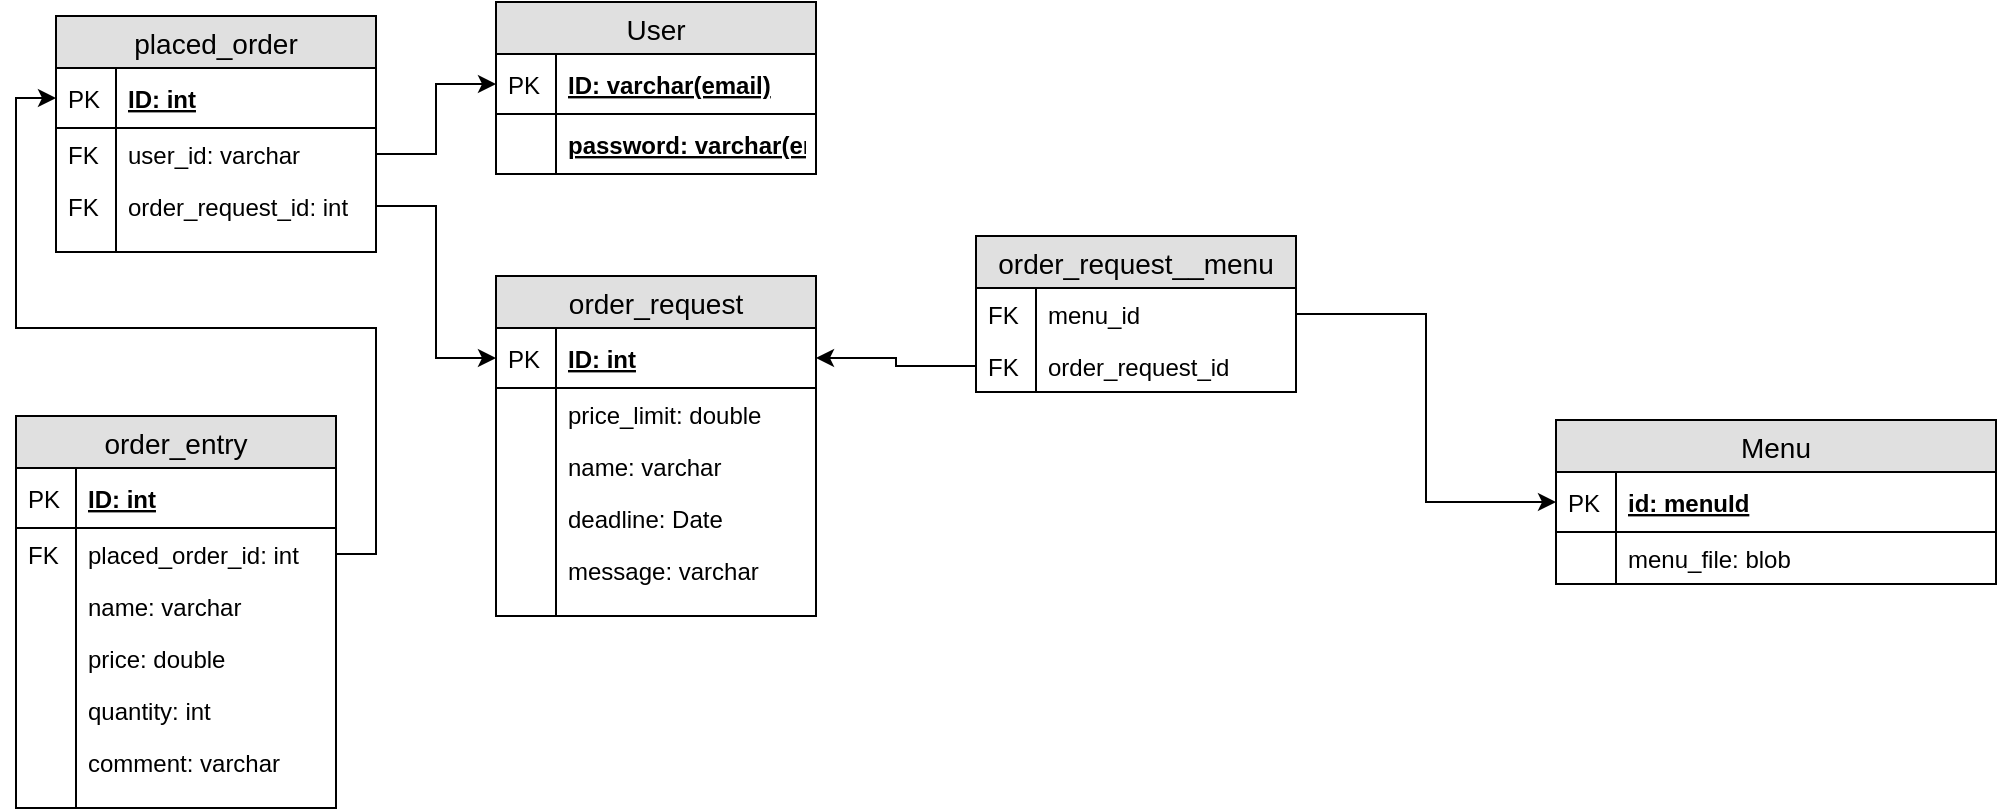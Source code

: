 <mxfile version="12.1.9" type="device" pages="1"><diagram id="2xh-vYIpcRl5wpJEt_CZ" name="Page-1"><mxGraphModel dx="1408" dy="748" grid="1" gridSize="10" guides="1" tooltips="1" connect="1" arrows="1" fold="1" page="1" pageScale="1" pageWidth="827" pageHeight="1169" math="0" shadow="0"><root><mxCell id="0"/><mxCell id="1" parent="0"/><mxCell id="ns_84J3djB_VR9h-an_I-13" value="order_request" style="swimlane;fontStyle=0;childLayout=stackLayout;horizontal=1;startSize=26;fillColor=#e0e0e0;horizontalStack=0;resizeParent=1;resizeParentMax=0;resizeLast=0;collapsible=1;marginBottom=0;swimlaneFillColor=#ffffff;align=center;fontSize=14;" parent="1" vertex="1"><mxGeometry x="410" y="350" width="160" height="170" as="geometry"/></mxCell><mxCell id="ns_84J3djB_VR9h-an_I-14" value="ID: int" style="shape=partialRectangle;top=0;left=0;right=0;bottom=1;align=left;verticalAlign=middle;fillColor=none;spacingLeft=34;spacingRight=4;overflow=hidden;rotatable=0;points=[[0,0.5],[1,0.5]];portConstraint=eastwest;dropTarget=0;fontStyle=5;fontSize=12;" parent="ns_84J3djB_VR9h-an_I-13" vertex="1"><mxGeometry y="26" width="160" height="30" as="geometry"/></mxCell><mxCell id="ns_84J3djB_VR9h-an_I-15" value="PK" style="shape=partialRectangle;top=0;left=0;bottom=0;fillColor=none;align=left;verticalAlign=middle;spacingLeft=4;spacingRight=4;overflow=hidden;rotatable=0;points=[];portConstraint=eastwest;part=1;fontSize=12;" parent="ns_84J3djB_VR9h-an_I-14" vertex="1" connectable="0"><mxGeometry width="30" height="30" as="geometry"/></mxCell><mxCell id="ns_84J3djB_VR9h-an_I-16" value="price_limit: double" style="shape=partialRectangle;top=0;left=0;right=0;bottom=0;align=left;verticalAlign=top;fillColor=none;spacingLeft=34;spacingRight=4;overflow=hidden;rotatable=0;points=[[0,0.5],[1,0.5]];portConstraint=eastwest;dropTarget=0;fontSize=12;" parent="ns_84J3djB_VR9h-an_I-13" vertex="1"><mxGeometry y="56" width="160" height="26" as="geometry"/></mxCell><mxCell id="ns_84J3djB_VR9h-an_I-17" value="" style="shape=partialRectangle;top=0;left=0;bottom=0;fillColor=none;align=left;verticalAlign=top;spacingLeft=4;spacingRight=4;overflow=hidden;rotatable=0;points=[];portConstraint=eastwest;part=1;fontSize=12;" parent="ns_84J3djB_VR9h-an_I-16" vertex="1" connectable="0"><mxGeometry width="30" height="26" as="geometry"/></mxCell><mxCell id="GUZ1P-LjKwYA0sO2U4Pq-2" value="name: varchar" style="shape=partialRectangle;top=0;left=0;right=0;bottom=0;align=left;verticalAlign=top;fillColor=none;spacingLeft=34;spacingRight=4;overflow=hidden;rotatable=0;points=[[0,0.5],[1,0.5]];portConstraint=eastwest;dropTarget=0;fontSize=12;" vertex="1" parent="ns_84J3djB_VR9h-an_I-13"><mxGeometry y="82" width="160" height="26" as="geometry"/></mxCell><mxCell id="GUZ1P-LjKwYA0sO2U4Pq-3" value="" style="shape=partialRectangle;top=0;left=0;bottom=0;fillColor=none;align=left;verticalAlign=top;spacingLeft=4;spacingRight=4;overflow=hidden;rotatable=0;points=[];portConstraint=eastwest;part=1;fontSize=12;" vertex="1" connectable="0" parent="GUZ1P-LjKwYA0sO2U4Pq-2"><mxGeometry width="30" height="26" as="geometry"/></mxCell><mxCell id="ns_84J3djB_VR9h-an_I-18" value="deadline: Date" style="shape=partialRectangle;top=0;left=0;right=0;bottom=0;align=left;verticalAlign=top;fillColor=none;spacingLeft=34;spacingRight=4;overflow=hidden;rotatable=0;points=[[0,0.5],[1,0.5]];portConstraint=eastwest;dropTarget=0;fontSize=12;" parent="ns_84J3djB_VR9h-an_I-13" vertex="1"><mxGeometry y="108" width="160" height="26" as="geometry"/></mxCell><mxCell id="ns_84J3djB_VR9h-an_I-19" value="" style="shape=partialRectangle;top=0;left=0;bottom=0;fillColor=none;align=left;verticalAlign=top;spacingLeft=4;spacingRight=4;overflow=hidden;rotatable=0;points=[];portConstraint=eastwest;part=1;fontSize=12;" parent="ns_84J3djB_VR9h-an_I-18" vertex="1" connectable="0"><mxGeometry width="30" height="26" as="geometry"/></mxCell><mxCell id="ns_84J3djB_VR9h-an_I-75" value="message: varchar" style="shape=partialRectangle;top=0;left=0;right=0;bottom=0;align=left;verticalAlign=top;fillColor=none;spacingLeft=34;spacingRight=4;overflow=hidden;rotatable=0;points=[[0,0.5],[1,0.5]];portConstraint=eastwest;dropTarget=0;fontSize=12;" parent="ns_84J3djB_VR9h-an_I-13" vertex="1"><mxGeometry y="134" width="160" height="26" as="geometry"/></mxCell><mxCell id="ns_84J3djB_VR9h-an_I-76" value="" style="shape=partialRectangle;top=0;left=0;bottom=0;fillColor=none;align=left;verticalAlign=top;spacingLeft=4;spacingRight=4;overflow=hidden;rotatable=0;points=[];portConstraint=eastwest;part=1;fontSize=12;" parent="ns_84J3djB_VR9h-an_I-75" vertex="1" connectable="0"><mxGeometry width="30" height="26" as="geometry"/></mxCell><mxCell id="ns_84J3djB_VR9h-an_I-22" value="" style="shape=partialRectangle;top=0;left=0;right=0;bottom=0;align=left;verticalAlign=top;fillColor=none;spacingLeft=34;spacingRight=4;overflow=hidden;rotatable=0;points=[[0,0.5],[1,0.5]];portConstraint=eastwest;dropTarget=0;fontSize=12;" parent="ns_84J3djB_VR9h-an_I-13" vertex="1"><mxGeometry y="160" width="160" height="10" as="geometry"/></mxCell><mxCell id="ns_84J3djB_VR9h-an_I-23" value="" style="shape=partialRectangle;top=0;left=0;bottom=0;fillColor=none;align=left;verticalAlign=top;spacingLeft=4;spacingRight=4;overflow=hidden;rotatable=0;points=[];portConstraint=eastwest;part=1;fontSize=12;" parent="ns_84J3djB_VR9h-an_I-22" vertex="1" connectable="0"><mxGeometry width="30" height="10" as="geometry"/></mxCell><mxCell id="ns_84J3djB_VR9h-an_I-24" value="order_entry" style="swimlane;fontStyle=0;childLayout=stackLayout;horizontal=1;startSize=26;fillColor=#e0e0e0;horizontalStack=0;resizeParent=1;resizeParentMax=0;resizeLast=0;collapsible=1;marginBottom=0;swimlaneFillColor=#ffffff;align=center;fontSize=14;" parent="1" vertex="1"><mxGeometry x="170" y="420" width="160" height="196" as="geometry"/></mxCell><mxCell id="ns_84J3djB_VR9h-an_I-25" value="ID: int" style="shape=partialRectangle;top=0;left=0;right=0;bottom=1;align=left;verticalAlign=middle;fillColor=none;spacingLeft=34;spacingRight=4;overflow=hidden;rotatable=0;points=[[0,0.5],[1,0.5]];portConstraint=eastwest;dropTarget=0;fontStyle=5;fontSize=12;" parent="ns_84J3djB_VR9h-an_I-24" vertex="1"><mxGeometry y="26" width="160" height="30" as="geometry"/></mxCell><mxCell id="ns_84J3djB_VR9h-an_I-26" value="PK" style="shape=partialRectangle;top=0;left=0;bottom=0;fillColor=none;align=left;verticalAlign=middle;spacingLeft=4;spacingRight=4;overflow=hidden;rotatable=0;points=[];portConstraint=eastwest;part=1;fontSize=12;" parent="ns_84J3djB_VR9h-an_I-25" vertex="1" connectable="0"><mxGeometry width="30" height="30" as="geometry"/></mxCell><mxCell id="ns_84J3djB_VR9h-an_I-27" value="placed_order_id: int" style="shape=partialRectangle;top=0;left=0;right=0;bottom=0;align=left;verticalAlign=top;fillColor=none;spacingLeft=34;spacingRight=4;overflow=hidden;rotatable=0;points=[[0,0.5],[1,0.5]];portConstraint=eastwest;dropTarget=0;fontSize=12;" parent="ns_84J3djB_VR9h-an_I-24" vertex="1"><mxGeometry y="56" width="160" height="26" as="geometry"/></mxCell><mxCell id="ns_84J3djB_VR9h-an_I-28" value="FK" style="shape=partialRectangle;top=0;left=0;bottom=0;fillColor=none;align=left;verticalAlign=top;spacingLeft=4;spacingRight=4;overflow=hidden;rotatable=0;points=[];portConstraint=eastwest;part=1;fontSize=12;" parent="ns_84J3djB_VR9h-an_I-27" vertex="1" connectable="0"><mxGeometry width="30" height="26" as="geometry"/></mxCell><mxCell id="ns_84J3djB_VR9h-an_I-61" value="name: varchar" style="shape=partialRectangle;top=0;left=0;right=0;bottom=0;align=left;verticalAlign=top;fillColor=none;spacingLeft=34;spacingRight=4;overflow=hidden;rotatable=0;points=[[0,0.5],[1,0.5]];portConstraint=eastwest;dropTarget=0;fontSize=12;" parent="ns_84J3djB_VR9h-an_I-24" vertex="1"><mxGeometry y="82" width="160" height="26" as="geometry"/></mxCell><mxCell id="ns_84J3djB_VR9h-an_I-62" value="" style="shape=partialRectangle;top=0;left=0;bottom=0;fillColor=none;align=left;verticalAlign=top;spacingLeft=4;spacingRight=4;overflow=hidden;rotatable=0;points=[];portConstraint=eastwest;part=1;fontSize=12;" parent="ns_84J3djB_VR9h-an_I-61" vertex="1" connectable="0"><mxGeometry width="30" height="26" as="geometry"/></mxCell><mxCell id="ns_84J3djB_VR9h-an_I-29" value="price: double" style="shape=partialRectangle;top=0;left=0;right=0;bottom=0;align=left;verticalAlign=top;fillColor=none;spacingLeft=34;spacingRight=4;overflow=hidden;rotatable=0;points=[[0,0.5],[1,0.5]];portConstraint=eastwest;dropTarget=0;fontSize=12;" parent="ns_84J3djB_VR9h-an_I-24" vertex="1"><mxGeometry y="108" width="160" height="26" as="geometry"/></mxCell><mxCell id="ns_84J3djB_VR9h-an_I-30" value="" style="shape=partialRectangle;top=0;left=0;bottom=0;fillColor=none;align=left;verticalAlign=top;spacingLeft=4;spacingRight=4;overflow=hidden;rotatable=0;points=[];portConstraint=eastwest;part=1;fontSize=12;" parent="ns_84J3djB_VR9h-an_I-29" vertex="1" connectable="0"><mxGeometry width="30" height="26" as="geometry"/></mxCell><mxCell id="ns_84J3djB_VR9h-an_I-37" value="quantity: int" style="shape=partialRectangle;top=0;left=0;right=0;bottom=0;align=left;verticalAlign=top;fillColor=none;spacingLeft=34;spacingRight=4;overflow=hidden;rotatable=0;points=[[0,0.5],[1,0.5]];portConstraint=eastwest;dropTarget=0;fontSize=12;" parent="ns_84J3djB_VR9h-an_I-24" vertex="1"><mxGeometry y="134" width="160" height="26" as="geometry"/></mxCell><mxCell id="ns_84J3djB_VR9h-an_I-38" value="" style="shape=partialRectangle;top=0;left=0;bottom=0;fillColor=none;align=left;verticalAlign=top;spacingLeft=4;spacingRight=4;overflow=hidden;rotatable=0;points=[];portConstraint=eastwest;part=1;fontSize=12;" parent="ns_84J3djB_VR9h-an_I-37" vertex="1" connectable="0"><mxGeometry width="30" height="26" as="geometry"/></mxCell><mxCell id="ns_84J3djB_VR9h-an_I-31" value="comment: varchar" style="shape=partialRectangle;top=0;left=0;right=0;bottom=0;align=left;verticalAlign=top;fillColor=none;spacingLeft=34;spacingRight=4;overflow=hidden;rotatable=0;points=[[0,0.5],[1,0.5]];portConstraint=eastwest;dropTarget=0;fontSize=12;" parent="ns_84J3djB_VR9h-an_I-24" vertex="1"><mxGeometry y="160" width="160" height="26" as="geometry"/></mxCell><mxCell id="ns_84J3djB_VR9h-an_I-32" value="" style="shape=partialRectangle;top=0;left=0;bottom=0;fillColor=none;align=left;verticalAlign=top;spacingLeft=4;spacingRight=4;overflow=hidden;rotatable=0;points=[];portConstraint=eastwest;part=1;fontSize=12;" parent="ns_84J3djB_VR9h-an_I-31" vertex="1" connectable="0"><mxGeometry width="30" height="26" as="geometry"/></mxCell><mxCell id="ns_84J3djB_VR9h-an_I-33" value="" style="shape=partialRectangle;top=0;left=0;right=0;bottom=0;align=left;verticalAlign=top;fillColor=none;spacingLeft=34;spacingRight=4;overflow=hidden;rotatable=0;points=[[0,0.5],[1,0.5]];portConstraint=eastwest;dropTarget=0;fontSize=12;" parent="ns_84J3djB_VR9h-an_I-24" vertex="1"><mxGeometry y="186" width="160" height="10" as="geometry"/></mxCell><mxCell id="ns_84J3djB_VR9h-an_I-34" value="" style="shape=partialRectangle;top=0;left=0;bottom=0;fillColor=none;align=left;verticalAlign=top;spacingLeft=4;spacingRight=4;overflow=hidden;rotatable=0;points=[];portConstraint=eastwest;part=1;fontSize=12;" parent="ns_84J3djB_VR9h-an_I-33" vertex="1" connectable="0"><mxGeometry width="30" height="10" as="geometry"/></mxCell><mxCell id="ns_84J3djB_VR9h-an_I-39" value="placed_order" style="swimlane;fontStyle=0;childLayout=stackLayout;horizontal=1;startSize=26;fillColor=#e0e0e0;horizontalStack=0;resizeParent=1;resizeParentMax=0;resizeLast=0;collapsible=1;marginBottom=0;swimlaneFillColor=#ffffff;align=center;fontSize=14;" parent="1" vertex="1"><mxGeometry x="190" y="220" width="160" height="118" as="geometry"/></mxCell><mxCell id="ns_84J3djB_VR9h-an_I-40" value="ID: int" style="shape=partialRectangle;top=0;left=0;right=0;bottom=1;align=left;verticalAlign=middle;fillColor=none;spacingLeft=34;spacingRight=4;overflow=hidden;rotatable=0;points=[[0,0.5],[1,0.5]];portConstraint=eastwest;dropTarget=0;fontStyle=5;fontSize=12;" parent="ns_84J3djB_VR9h-an_I-39" vertex="1"><mxGeometry y="26" width="160" height="30" as="geometry"/></mxCell><mxCell id="ns_84J3djB_VR9h-an_I-41" value="PK" style="shape=partialRectangle;top=0;left=0;bottom=0;fillColor=none;align=left;verticalAlign=middle;spacingLeft=4;spacingRight=4;overflow=hidden;rotatable=0;points=[];portConstraint=eastwest;part=1;fontSize=12;" parent="ns_84J3djB_VR9h-an_I-40" vertex="1" connectable="0"><mxGeometry width="30" height="30" as="geometry"/></mxCell><mxCell id="ns_84J3djB_VR9h-an_I-42" value="user_id: varchar" style="shape=partialRectangle;top=0;left=0;right=0;bottom=0;align=left;verticalAlign=top;fillColor=none;spacingLeft=34;spacingRight=4;overflow=hidden;rotatable=0;points=[[0,0.5],[1,0.5]];portConstraint=eastwest;dropTarget=0;fontSize=12;" parent="ns_84J3djB_VR9h-an_I-39" vertex="1"><mxGeometry y="56" width="160" height="26" as="geometry"/></mxCell><mxCell id="ns_84J3djB_VR9h-an_I-43" value="FK" style="shape=partialRectangle;top=0;left=0;bottom=0;fillColor=none;align=left;verticalAlign=top;spacingLeft=4;spacingRight=4;overflow=hidden;rotatable=0;points=[];portConstraint=eastwest;part=1;fontSize=12;" parent="ns_84J3djB_VR9h-an_I-42" vertex="1" connectable="0"><mxGeometry width="30" height="26" as="geometry"/></mxCell><mxCell id="ns_84J3djB_VR9h-an_I-44" value="order_request_id: int" style="shape=partialRectangle;top=0;left=0;right=0;bottom=0;align=left;verticalAlign=top;fillColor=none;spacingLeft=34;spacingRight=4;overflow=hidden;rotatable=0;points=[[0,0.5],[1,0.5]];portConstraint=eastwest;dropTarget=0;fontSize=12;" parent="ns_84J3djB_VR9h-an_I-39" vertex="1"><mxGeometry y="82" width="160" height="26" as="geometry"/></mxCell><mxCell id="ns_84J3djB_VR9h-an_I-45" value="FK" style="shape=partialRectangle;top=0;left=0;bottom=0;fillColor=none;align=left;verticalAlign=top;spacingLeft=4;spacingRight=4;overflow=hidden;rotatable=0;points=[];portConstraint=eastwest;part=1;fontSize=12;" parent="ns_84J3djB_VR9h-an_I-44" vertex="1" connectable="0"><mxGeometry width="30" height="26" as="geometry"/></mxCell><mxCell id="ns_84J3djB_VR9h-an_I-48" value="" style="shape=partialRectangle;top=0;left=0;right=0;bottom=0;align=left;verticalAlign=top;fillColor=none;spacingLeft=34;spacingRight=4;overflow=hidden;rotatable=0;points=[[0,0.5],[1,0.5]];portConstraint=eastwest;dropTarget=0;fontSize=12;" parent="ns_84J3djB_VR9h-an_I-39" vertex="1"><mxGeometry y="108" width="160" height="10" as="geometry"/></mxCell><mxCell id="ns_84J3djB_VR9h-an_I-49" value="" style="shape=partialRectangle;top=0;left=0;bottom=0;fillColor=none;align=left;verticalAlign=top;spacingLeft=4;spacingRight=4;overflow=hidden;rotatable=0;points=[];portConstraint=eastwest;part=1;fontSize=12;" parent="ns_84J3djB_VR9h-an_I-48" vertex="1" connectable="0"><mxGeometry width="30" height="10" as="geometry"/></mxCell><mxCell id="ns_84J3djB_VR9h-an_I-63" style="edgeStyle=orthogonalEdgeStyle;rounded=0;orthogonalLoop=1;jettySize=auto;html=1;entryX=0;entryY=0.5;entryDx=0;entryDy=0;" parent="1" source="ns_84J3djB_VR9h-an_I-27" target="ns_84J3djB_VR9h-an_I-40" edge="1"><mxGeometry relative="1" as="geometry"/></mxCell><mxCell id="ns_84J3djB_VR9h-an_I-64" value="User" style="swimlane;fontStyle=0;childLayout=stackLayout;horizontal=1;startSize=26;fillColor=#e0e0e0;horizontalStack=0;resizeParent=1;resizeParentMax=0;resizeLast=0;collapsible=1;marginBottom=0;swimlaneFillColor=#ffffff;align=center;fontSize=14;" parent="1" vertex="1"><mxGeometry x="410" y="213" width="160" height="86" as="geometry"/></mxCell><mxCell id="ns_84J3djB_VR9h-an_I-65" value="ID: varchar(email)" style="shape=partialRectangle;top=0;left=0;right=0;bottom=1;align=left;verticalAlign=middle;fillColor=none;spacingLeft=34;spacingRight=4;overflow=hidden;rotatable=0;points=[[0,0.5],[1,0.5]];portConstraint=eastwest;dropTarget=0;fontStyle=5;fontSize=12;" parent="ns_84J3djB_VR9h-an_I-64" vertex="1"><mxGeometry y="26" width="160" height="30" as="geometry"/></mxCell><mxCell id="ns_84J3djB_VR9h-an_I-66" value="PK" style="shape=partialRectangle;top=0;left=0;bottom=0;fillColor=none;align=left;verticalAlign=middle;spacingLeft=4;spacingRight=4;overflow=hidden;rotatable=0;points=[];portConstraint=eastwest;part=1;fontSize=12;" parent="ns_84J3djB_VR9h-an_I-65" vertex="1" connectable="0"><mxGeometry width="30" height="30" as="geometry"/></mxCell><mxCell id="GUZ1P-LjKwYA0sO2U4Pq-6" value="password: varchar(encrypted)" style="shape=partialRectangle;top=0;left=0;right=0;bottom=1;align=left;verticalAlign=middle;fillColor=none;spacingLeft=34;spacingRight=4;overflow=hidden;rotatable=0;points=[[0,0.5],[1,0.5]];portConstraint=eastwest;dropTarget=0;fontStyle=5;fontSize=12;" vertex="1" parent="ns_84J3djB_VR9h-an_I-64"><mxGeometry y="56" width="160" height="30" as="geometry"/></mxCell><mxCell id="GUZ1P-LjKwYA0sO2U4Pq-7" value="" style="shape=partialRectangle;top=0;left=0;bottom=0;fillColor=none;align=left;verticalAlign=middle;spacingLeft=4;spacingRight=4;overflow=hidden;rotatable=0;points=[];portConstraint=eastwest;part=1;fontSize=12;" vertex="1" connectable="0" parent="GUZ1P-LjKwYA0sO2U4Pq-6"><mxGeometry width="30" height="30" as="geometry"/></mxCell><mxCell id="ns_84J3djB_VR9h-an_I-73" style="edgeStyle=orthogonalEdgeStyle;rounded=0;orthogonalLoop=1;jettySize=auto;html=1;entryX=0;entryY=0.5;entryDx=0;entryDy=0;" parent="1" source="ns_84J3djB_VR9h-an_I-42" target="ns_84J3djB_VR9h-an_I-65" edge="1"><mxGeometry relative="1" as="geometry"/></mxCell><mxCell id="ns_84J3djB_VR9h-an_I-74" style="edgeStyle=orthogonalEdgeStyle;rounded=0;orthogonalLoop=1;jettySize=auto;html=1;entryX=0;entryY=0.5;entryDx=0;entryDy=0;" parent="1" source="ns_84J3djB_VR9h-an_I-44" target="ns_84J3djB_VR9h-an_I-14" edge="1"><mxGeometry relative="1" as="geometry"/></mxCell><mxCell id="ns_84J3djB_VR9h-an_I-88" value="Menu" style="swimlane;fontStyle=0;childLayout=stackLayout;horizontal=1;startSize=26;fillColor=#e0e0e0;horizontalStack=0;resizeParent=1;resizeParentMax=0;resizeLast=0;collapsible=1;marginBottom=0;swimlaneFillColor=#ffffff;align=center;fontSize=14;" parent="1" vertex="1"><mxGeometry x="940" y="422" width="220" height="82" as="geometry"/></mxCell><mxCell id="ns_84J3djB_VR9h-an_I-89" value="id: menuId" style="shape=partialRectangle;top=0;left=0;right=0;bottom=1;align=left;verticalAlign=middle;fillColor=none;spacingLeft=34;spacingRight=4;overflow=hidden;rotatable=0;points=[[0,0.5],[1,0.5]];portConstraint=eastwest;dropTarget=0;fontStyle=5;fontSize=12;" parent="ns_84J3djB_VR9h-an_I-88" vertex="1"><mxGeometry y="26" width="220" height="30" as="geometry"/></mxCell><mxCell id="ns_84J3djB_VR9h-an_I-90" value="PK" style="shape=partialRectangle;top=0;left=0;bottom=0;fillColor=none;align=left;verticalAlign=middle;spacingLeft=4;spacingRight=4;overflow=hidden;rotatable=0;points=[];portConstraint=eastwest;part=1;fontSize=12;" parent="ns_84J3djB_VR9h-an_I-89" vertex="1" connectable="0"><mxGeometry width="30" height="30" as="geometry"/></mxCell><mxCell id="ns_84J3djB_VR9h-an_I-93" value="menu_file: blob" style="shape=partialRectangle;top=0;left=0;right=0;bottom=0;align=left;verticalAlign=top;fillColor=none;spacingLeft=34;spacingRight=4;overflow=hidden;rotatable=0;points=[[0,0.5],[1,0.5]];portConstraint=eastwest;dropTarget=0;fontSize=12;" parent="ns_84J3djB_VR9h-an_I-88" vertex="1"><mxGeometry y="56" width="220" height="26" as="geometry"/></mxCell><mxCell id="ns_84J3djB_VR9h-an_I-94" value="" style="shape=partialRectangle;top=0;left=0;bottom=0;fillColor=none;align=left;verticalAlign=top;spacingLeft=4;spacingRight=4;overflow=hidden;rotatable=0;points=[];portConstraint=eastwest;part=1;fontSize=12;" parent="ns_84J3djB_VR9h-an_I-93" vertex="1" connectable="0"><mxGeometry width="30" height="26" as="geometry"/></mxCell><mxCell id="ns_84J3djB_VR9h-an_I-97" value="order_request__menu" style="swimlane;fontStyle=0;childLayout=stackLayout;horizontal=1;startSize=26;fillColor=#e0e0e0;horizontalStack=0;resizeParent=1;resizeParentMax=0;resizeLast=0;collapsible=1;marginBottom=0;swimlaneFillColor=#ffffff;align=center;fontSize=14;" parent="1" vertex="1"><mxGeometry x="650" y="330" width="160" height="78" as="geometry"/></mxCell><mxCell id="ns_84J3djB_VR9h-an_I-100" value="menu_id" style="shape=partialRectangle;top=0;left=0;right=0;bottom=0;align=left;verticalAlign=top;fillColor=none;spacingLeft=34;spacingRight=4;overflow=hidden;rotatable=0;points=[[0,0.5],[1,0.5]];portConstraint=eastwest;dropTarget=0;fontSize=12;" parent="ns_84J3djB_VR9h-an_I-97" vertex="1"><mxGeometry y="26" width="160" height="26" as="geometry"/></mxCell><mxCell id="ns_84J3djB_VR9h-an_I-101" value="FK" style="shape=partialRectangle;top=0;left=0;bottom=0;fillColor=none;align=left;verticalAlign=top;spacingLeft=4;spacingRight=4;overflow=hidden;rotatable=0;points=[];portConstraint=eastwest;part=1;fontSize=12;" parent="ns_84J3djB_VR9h-an_I-100" vertex="1" connectable="0"><mxGeometry width="30" height="26" as="geometry"/></mxCell><mxCell id="ns_84J3djB_VR9h-an_I-102" value="order_request_id" style="shape=partialRectangle;top=0;left=0;right=0;bottom=0;align=left;verticalAlign=top;fillColor=none;spacingLeft=34;spacingRight=4;overflow=hidden;rotatable=0;points=[[0,0.5],[1,0.5]];portConstraint=eastwest;dropTarget=0;fontSize=12;" parent="ns_84J3djB_VR9h-an_I-97" vertex="1"><mxGeometry y="52" width="160" height="26" as="geometry"/></mxCell><mxCell id="ns_84J3djB_VR9h-an_I-103" value="FK" style="shape=partialRectangle;top=0;left=0;bottom=0;fillColor=none;align=left;verticalAlign=top;spacingLeft=4;spacingRight=4;overflow=hidden;rotatable=0;points=[];portConstraint=eastwest;part=1;fontSize=12;" parent="ns_84J3djB_VR9h-an_I-102" vertex="1" connectable="0"><mxGeometry width="30" height="26" as="geometry"/></mxCell><mxCell id="ns_84J3djB_VR9h-an_I-105" style="edgeStyle=orthogonalEdgeStyle;rounded=0;orthogonalLoop=1;jettySize=auto;html=1;" parent="1" source="ns_84J3djB_VR9h-an_I-102" target="ns_84J3djB_VR9h-an_I-14" edge="1"><mxGeometry relative="1" as="geometry"/></mxCell><mxCell id="GUZ1P-LjKwYA0sO2U4Pq-1" style="edgeStyle=orthogonalEdgeStyle;rounded=0;orthogonalLoop=1;jettySize=auto;html=1;entryX=0;entryY=0.5;entryDx=0;entryDy=0;" edge="1" parent="1" source="ns_84J3djB_VR9h-an_I-100" target="ns_84J3djB_VR9h-an_I-89"><mxGeometry relative="1" as="geometry"/></mxCell></root></mxGraphModel></diagram></mxfile>